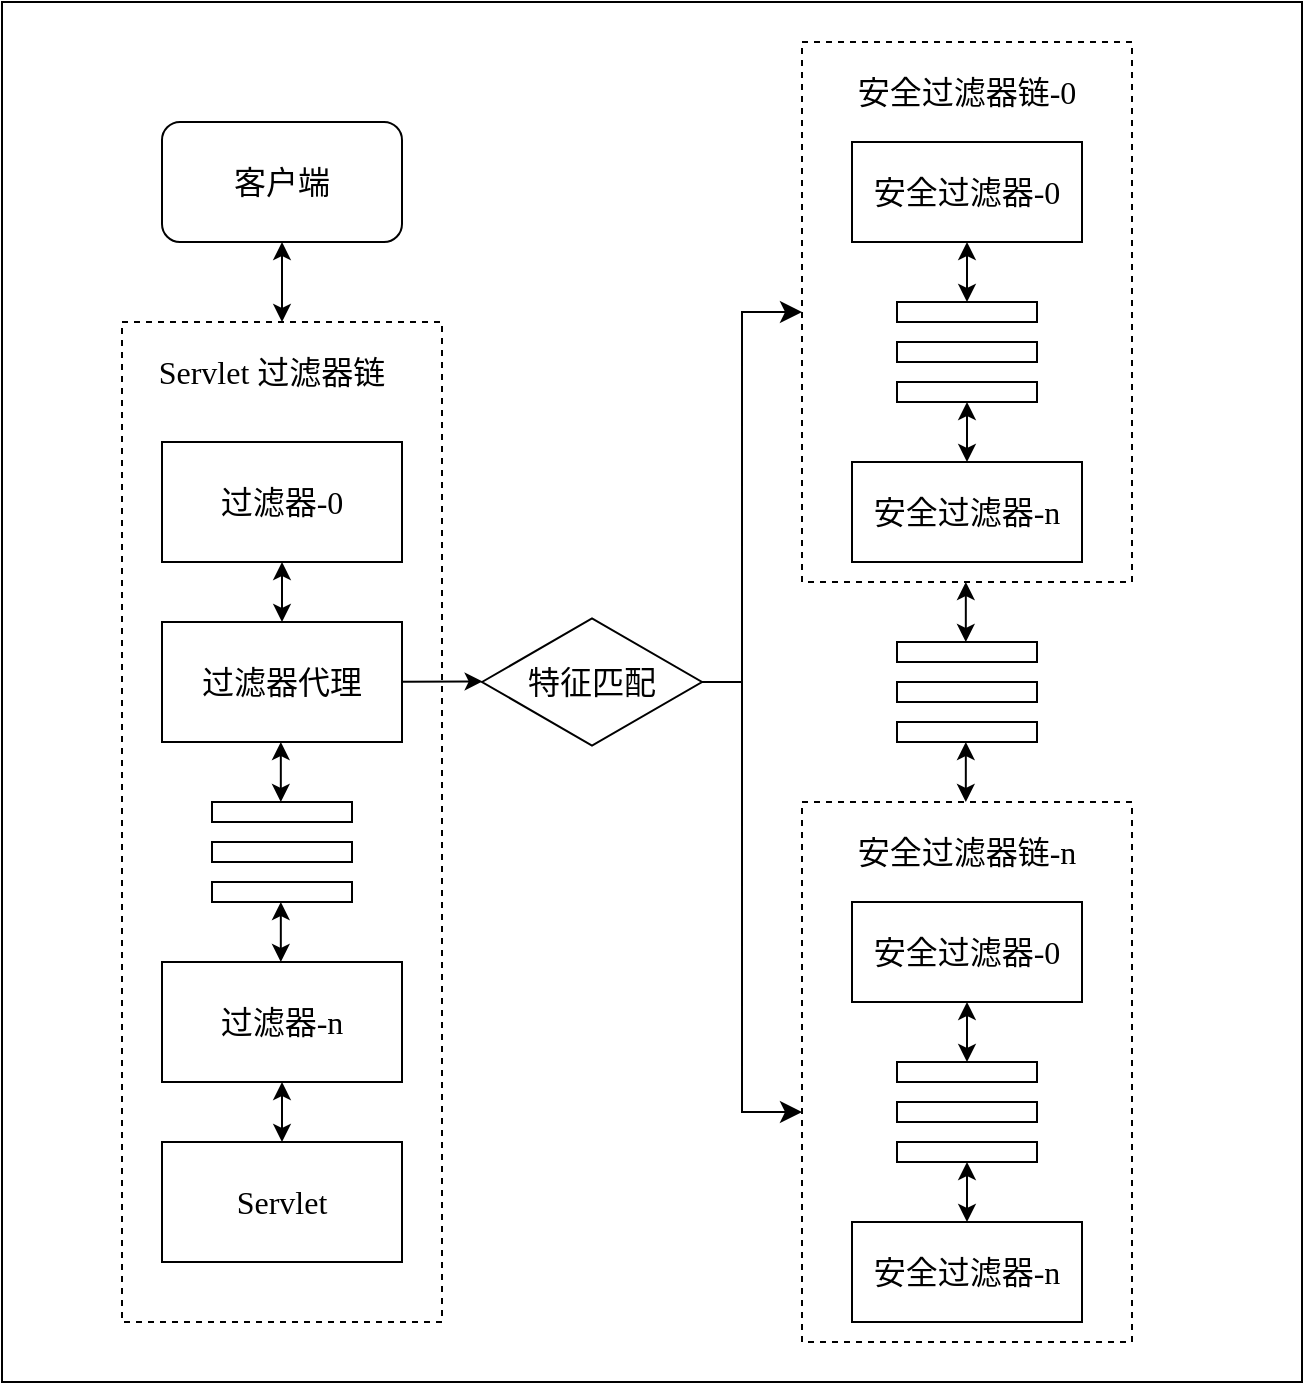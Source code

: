 <mxfile>
    <diagram id="uONVzx9C9LwhQ_v-g8Tb" name="Page-1">
        <mxGraphModel dx="1598" dy="1861" grid="1" gridSize="10" guides="1" tooltips="1" connect="1" arrows="1" fold="1" page="1" pageScale="1" pageWidth="827" pageHeight="1169" math="0" shadow="0">
            <root>
                <mxCell id="0"/>
                <mxCell id="1" parent="0"/>
                <mxCell id="25" value="" style="rounded=0;whiteSpace=wrap;html=1;fontFamily=Songti SC;fontSize=16;" parent="1" vertex="1">
                    <mxGeometry y="-40" width="650" height="690" as="geometry"/>
                </mxCell>
                <mxCell id="24" value="" style="rounded=0;whiteSpace=wrap;html=1;dashed=1;fontFamily=Songti SC;fontSize=16;" parent="1" vertex="1">
                    <mxGeometry x="60" y="120" width="160" height="500" as="geometry"/>
                </mxCell>
                <mxCell id="20" style="edgeStyle=none;html=1;startArrow=classic;startFill=1;fontFamily=Songti SC;fontSize=16;" parent="1" source="2" edge="1">
                    <mxGeometry relative="1" as="geometry">
                        <mxPoint x="140" y="120" as="targetPoint"/>
                    </mxGeometry>
                </mxCell>
                <mxCell id="2" value="客户端" style="rounded=1;whiteSpace=wrap;html=1;fontFamily=Songti SC;fontSize=16;" parent="1" vertex="1">
                    <mxGeometry x="80" y="20" width="120" height="60" as="geometry"/>
                </mxCell>
                <mxCell id="21" style="edgeStyle=none;html=1;entryX=0.5;entryY=0;entryDx=0;entryDy=0;startArrow=classic;startFill=1;fontFamily=Songti SC;fontSize=16;" parent="1" source="3" target="4" edge="1">
                    <mxGeometry relative="1" as="geometry"/>
                </mxCell>
                <mxCell id="3" value="过滤器-0" style="rounded=0;whiteSpace=wrap;html=1;fontFamily=Songti SC;fontSize=16;" parent="1" vertex="1">
                    <mxGeometry x="80" y="180" width="120" height="60" as="geometry"/>
                </mxCell>
                <mxCell id="4" value="过滤器代理" style="rounded=0;whiteSpace=wrap;html=1;fontFamily=Songti SC;fontSize=16;" parent="1" vertex="1">
                    <mxGeometry x="80" y="270" width="120" height="60" as="geometry"/>
                </mxCell>
                <mxCell id="23" style="edgeStyle=none;html=1;exitX=0.5;exitY=1;exitDx=0;exitDy=0;entryX=0.5;entryY=0;entryDx=0;entryDy=0;startArrow=classic;startFill=1;fontFamily=Songti SC;fontSize=16;" parent="1" source="5" target="6" edge="1">
                    <mxGeometry relative="1" as="geometry"/>
                </mxCell>
                <mxCell id="5" value="过滤器-n" style="rounded=0;whiteSpace=wrap;html=1;fontFamily=Songti SC;fontSize=16;" parent="1" vertex="1">
                    <mxGeometry x="80" y="440" width="120" height="60" as="geometry"/>
                </mxCell>
                <mxCell id="6" value="Servlet" style="rounded=0;whiteSpace=wrap;html=1;fontFamily=Songti SC;fontSize=16;" parent="1" vertex="1">
                    <mxGeometry x="80" y="530" width="120" height="60" as="geometry"/>
                </mxCell>
                <mxCell id="34" value="Servlet&amp;nbsp;&lt;span style=&quot;background-color: transparent;&quot;&gt;过滤器链&lt;/span&gt;" style="text;html=1;align=center;verticalAlign=middle;whiteSpace=wrap;rounded=0;fontFamily=Songti SC;fontSize=16;" vertex="1" parent="1">
                    <mxGeometry x="60" y="145" width="150" as="geometry"/>
                </mxCell>
                <mxCell id="35" value="特征匹配" style="html=1;whiteSpace=wrap;aspect=fixed;shape=isoRectangle;fontFamily=Songti SC;fontSize=16;" vertex="1" parent="1">
                    <mxGeometry x="240" y="267" width="110" height="66" as="geometry"/>
                </mxCell>
                <mxCell id="37" style="edgeStyle=none;html=1;entryX=0.003;entryY=0.496;entryDx=0;entryDy=0;entryPerimeter=0;fontFamily=Songti SC;fontSize=16;" edge="1" parent="1" source="4" target="35">
                    <mxGeometry relative="1" as="geometry"/>
                </mxCell>
                <mxCell id="47" value="" style="rounded=0;whiteSpace=wrap;html=1;fontFamily=Songti SC;fontSize=16;" vertex="1" parent="1">
                    <mxGeometry x="447.5" y="320" width="70" height="10" as="geometry"/>
                </mxCell>
                <mxCell id="48" value="" style="rounded=0;whiteSpace=wrap;html=1;fontFamily=Songti SC;fontSize=16;" vertex="1" parent="1">
                    <mxGeometry x="447.5" y="300" width="70" height="10" as="geometry"/>
                </mxCell>
                <mxCell id="49" value="" style="rounded=0;whiteSpace=wrap;html=1;fontFamily=Songti SC;fontSize=16;" vertex="1" parent="1">
                    <mxGeometry x="447.5" y="280" width="70" height="10" as="geometry"/>
                </mxCell>
                <mxCell id="50" style="edgeStyle=none;html=1;exitX=0.5;exitY=0;exitDx=0;exitDy=0;entryX=0.5;entryY=1;entryDx=0;entryDy=0;startArrow=classic;startFill=1;fontFamily=Songti SC;fontSize=16;" edge="1" parent="1">
                    <mxGeometry relative="1" as="geometry">
                        <mxPoint x="481.91" y="280" as="sourcePoint"/>
                        <mxPoint x="481.91" y="250" as="targetPoint"/>
                    </mxGeometry>
                </mxCell>
                <mxCell id="51" style="edgeStyle=none;html=1;exitX=0.5;exitY=0;exitDx=0;exitDy=0;entryX=0.5;entryY=1;entryDx=0;entryDy=0;startArrow=classic;startFill=1;fontFamily=Songti SC;fontSize=16;" edge="1" parent="1">
                    <mxGeometry relative="1" as="geometry">
                        <mxPoint x="481.91" y="360" as="sourcePoint"/>
                        <mxPoint x="481.91" y="330" as="targetPoint"/>
                    </mxGeometry>
                </mxCell>
                <mxCell id="52" value="" style="edgeStyle=elbowEdgeStyle;elbow=horizontal;endArrow=classic;html=1;curved=0;rounded=0;endSize=8;startSize=8;entryX=0;entryY=0.5;entryDx=0;entryDy=0;fontFamily=Songti SC;fontSize=16;" edge="1" parent="1" target="78">
                    <mxGeometry width="50" height="50" relative="1" as="geometry">
                        <mxPoint x="350" y="300" as="sourcePoint"/>
                        <mxPoint x="396.205" y="116.0" as="targetPoint"/>
                        <Array as="points">
                            <mxPoint x="370" y="230"/>
                        </Array>
                    </mxGeometry>
                </mxCell>
                <mxCell id="53" value="" style="edgeStyle=elbowEdgeStyle;elbow=horizontal;endArrow=classic;html=1;curved=0;rounded=0;endSize=8;startSize=8;entryX=0;entryY=0.5;entryDx=0;entryDy=0;fontFamily=Songti SC;fontSize=16;" edge="1" parent="1">
                    <mxGeometry width="50" height="50" relative="1" as="geometry">
                        <mxPoint x="350" y="300" as="sourcePoint"/>
                        <mxPoint x="400" y="515.0" as="targetPoint"/>
                        <Array as="points">
                            <mxPoint x="370" y="420"/>
                        </Array>
                    </mxGeometry>
                </mxCell>
                <mxCell id="58" value="" style="rounded=0;whiteSpace=wrap;html=1;dashed=1;fontFamily=Songti SC;fontSize=16;" vertex="1" parent="1">
                    <mxGeometry x="400" y="360" width="165" height="270" as="geometry"/>
                </mxCell>
                <mxCell id="59" value="安全过滤器-0" style="rounded=0;whiteSpace=wrap;html=1;fontFamily=Songti SC;fontSize=16;" vertex="1" parent="1">
                    <mxGeometry x="425" y="410" width="115" height="50" as="geometry"/>
                </mxCell>
                <mxCell id="60" style="edgeStyle=none;html=1;exitX=0.5;exitY=0;exitDx=0;exitDy=0;entryX=0.5;entryY=1;entryDx=0;entryDy=0;startArrow=classic;startFill=1;fontFamily=Songti SC;fontSize=16;" edge="1" parent="1" source="61" target="65">
                    <mxGeometry relative="1" as="geometry"/>
                </mxCell>
                <mxCell id="61" value="安全过滤器-n" style="rounded=0;whiteSpace=wrap;html=1;fontFamily=Songti SC;fontSize=16;" vertex="1" parent="1">
                    <mxGeometry x="425" y="570" width="115" height="50" as="geometry"/>
                </mxCell>
                <mxCell id="62" style="edgeStyle=none;html=1;exitX=0.5;exitY=0;exitDx=0;exitDy=0;entryX=0.5;entryY=1;entryDx=0;entryDy=0;startArrow=classic;startFill=1;fontFamily=Songti SC;fontSize=16;" edge="1" parent="1" source="63" target="59">
                    <mxGeometry relative="1" as="geometry"/>
                </mxCell>
                <mxCell id="63" value="" style="rounded=0;whiteSpace=wrap;html=1;fontFamily=Songti SC;fontSize=16;" vertex="1" parent="1">
                    <mxGeometry x="447.5" y="490" width="70" height="10" as="geometry"/>
                </mxCell>
                <mxCell id="64" value="" style="rounded=0;whiteSpace=wrap;html=1;fontFamily=Songti SC;fontSize=16;" vertex="1" parent="1">
                    <mxGeometry x="447.5" y="510" width="70" height="10" as="geometry"/>
                </mxCell>
                <mxCell id="65" value="" style="rounded=0;whiteSpace=wrap;html=1;fontFamily=Songti SC;fontSize=16;" vertex="1" parent="1">
                    <mxGeometry x="447.5" y="530" width="70" height="10" as="geometry"/>
                </mxCell>
                <mxCell id="68" value="" style="rounded=0;whiteSpace=wrap;html=1;fontFamily=Songti SC;fontSize=16;" vertex="1" parent="1">
                    <mxGeometry x="105" y="360" width="70" height="10" as="geometry"/>
                </mxCell>
                <mxCell id="69" value="" style="rounded=0;whiteSpace=wrap;html=1;fontFamily=Songti SC;fontSize=16;" vertex="1" parent="1">
                    <mxGeometry x="105" y="380" width="70" height="10" as="geometry"/>
                </mxCell>
                <mxCell id="70" value="" style="rounded=0;whiteSpace=wrap;html=1;fontFamily=Songti SC;fontSize=16;" vertex="1" parent="1">
                    <mxGeometry x="105" y="400" width="70" height="10" as="geometry"/>
                </mxCell>
                <mxCell id="72" style="edgeStyle=none;html=1;entryX=0.5;entryY=0;entryDx=0;entryDy=0;startArrow=classic;startFill=1;fontFamily=Songti SC;fontSize=16;" edge="1" parent="1">
                    <mxGeometry relative="1" as="geometry">
                        <mxPoint x="139.41" y="330" as="sourcePoint"/>
                        <mxPoint x="139.41" y="360" as="targetPoint"/>
                    </mxGeometry>
                </mxCell>
                <mxCell id="73" style="edgeStyle=none;html=1;entryX=0.5;entryY=0;entryDx=0;entryDy=0;startArrow=classic;startFill=1;fontFamily=Songti SC;fontSize=16;" edge="1" parent="1">
                    <mxGeometry relative="1" as="geometry">
                        <mxPoint x="139.41" y="410" as="sourcePoint"/>
                        <mxPoint x="139.41" y="440" as="targetPoint"/>
                    </mxGeometry>
                </mxCell>
                <mxCell id="75" value="安全过滤器链-n" style="text;html=1;align=center;verticalAlign=middle;whiteSpace=wrap;rounded=0;fontFamily=Songti SC;fontSize=16;" vertex="1" parent="1">
                    <mxGeometry x="425" y="370" width="115" height="30" as="geometry"/>
                </mxCell>
                <mxCell id="78" value="" style="rounded=0;whiteSpace=wrap;html=1;dashed=1;fontFamily=Songti SC;fontSize=16;" vertex="1" parent="1">
                    <mxGeometry x="400" y="-20" width="165" height="270" as="geometry"/>
                </mxCell>
                <mxCell id="79" value="安全过滤器-0" style="rounded=0;whiteSpace=wrap;html=1;fontFamily=Songti SC;fontSize=16;" vertex="1" parent="1">
                    <mxGeometry x="425" y="30" width="115" height="50" as="geometry"/>
                </mxCell>
                <mxCell id="80" style="edgeStyle=none;html=1;exitX=0.5;exitY=0;exitDx=0;exitDy=0;entryX=0.5;entryY=1;entryDx=0;entryDy=0;startArrow=classic;startFill=1;fontFamily=Songti SC;fontSize=16;" edge="1" parent="1" source="81" target="85">
                    <mxGeometry relative="1" as="geometry"/>
                </mxCell>
                <mxCell id="81" value="安全过滤器-n" style="rounded=0;whiteSpace=wrap;html=1;fontFamily=Songti SC;fontSize=16;" vertex="1" parent="1">
                    <mxGeometry x="425" y="190" width="115" height="50" as="geometry"/>
                </mxCell>
                <mxCell id="82" style="edgeStyle=none;html=1;exitX=0.5;exitY=0;exitDx=0;exitDy=0;entryX=0.5;entryY=1;entryDx=0;entryDy=0;startArrow=classic;startFill=1;fontFamily=Songti SC;fontSize=16;" edge="1" parent="1" source="83" target="79">
                    <mxGeometry relative="1" as="geometry"/>
                </mxCell>
                <mxCell id="83" value="" style="rounded=0;whiteSpace=wrap;html=1;fontFamily=Songti SC;fontSize=16;" vertex="1" parent="1">
                    <mxGeometry x="447.5" y="110" width="70" height="10" as="geometry"/>
                </mxCell>
                <mxCell id="84" value="" style="rounded=0;whiteSpace=wrap;html=1;fontFamily=Songti SC;fontSize=16;" vertex="1" parent="1">
                    <mxGeometry x="447.5" y="130" width="70" height="10" as="geometry"/>
                </mxCell>
                <mxCell id="85" value="" style="rounded=0;whiteSpace=wrap;html=1;fontFamily=Songti SC;fontSize=16;" vertex="1" parent="1">
                    <mxGeometry x="447.5" y="150" width="70" height="10" as="geometry"/>
                </mxCell>
                <mxCell id="86" value="安全过滤器链-0" style="text;html=1;align=center;verticalAlign=middle;whiteSpace=wrap;rounded=0;fontFamily=Songti SC;fontSize=16;" vertex="1" parent="1">
                    <mxGeometry x="425" y="-10" width="115" height="30" as="geometry"/>
                </mxCell>
            </root>
        </mxGraphModel>
    </diagram>
</mxfile>